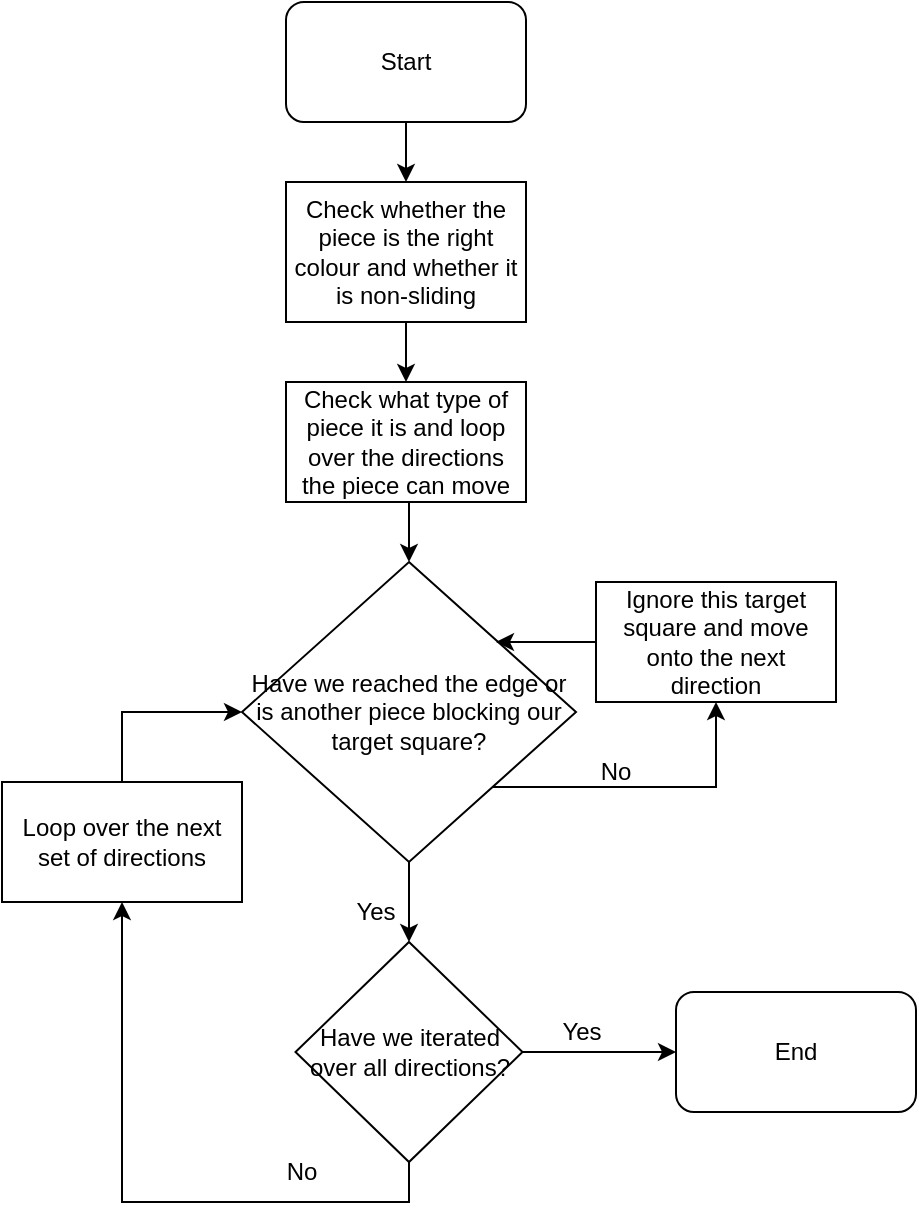 <mxfile version="24.6.4" type="device">
  <diagram name="Page-1" id="N7CSGkip9kO2j4hPsalU">
    <mxGraphModel dx="1434" dy="776" grid="1" gridSize="10" guides="1" tooltips="1" connect="1" arrows="1" fold="1" page="1" pageScale="1" pageWidth="850" pageHeight="1100" math="0" shadow="0">
      <root>
        <mxCell id="0" />
        <mxCell id="1" parent="0" />
        <mxCell id="NI_6YuVFdutAxwEcf5af-3" style="edgeStyle=orthogonalEdgeStyle;rounded=0;orthogonalLoop=1;jettySize=auto;html=1;exitX=0.5;exitY=1;exitDx=0;exitDy=0;entryX=0.5;entryY=0;entryDx=0;entryDy=0;" parent="1" source="NI_6YuVFdutAxwEcf5af-1" target="NI_6YuVFdutAxwEcf5af-2" edge="1">
          <mxGeometry relative="1" as="geometry" />
        </mxCell>
        <mxCell id="NI_6YuVFdutAxwEcf5af-1" value="Start" style="rounded=1;whiteSpace=wrap;html=1;" parent="1" vertex="1">
          <mxGeometry x="365" y="20" width="120" height="60" as="geometry" />
        </mxCell>
        <mxCell id="NI_6YuVFdutAxwEcf5af-6" style="edgeStyle=orthogonalEdgeStyle;rounded=0;orthogonalLoop=1;jettySize=auto;html=1;exitX=0.5;exitY=1;exitDx=0;exitDy=0;entryX=0.5;entryY=0;entryDx=0;entryDy=0;" parent="1" source="NI_6YuVFdutAxwEcf5af-2" target="NI_6YuVFdutAxwEcf5af-4" edge="1">
          <mxGeometry relative="1" as="geometry" />
        </mxCell>
        <mxCell id="NI_6YuVFdutAxwEcf5af-2" value="Check whether the piece is the right colour and whether it is non-sliding" style="rounded=0;whiteSpace=wrap;html=1;" parent="1" vertex="1">
          <mxGeometry x="365" y="110" width="120" height="70" as="geometry" />
        </mxCell>
        <mxCell id="NI_6YuVFdutAxwEcf5af-7" style="edgeStyle=orthogonalEdgeStyle;rounded=0;orthogonalLoop=1;jettySize=auto;html=1;exitX=0.5;exitY=1;exitDx=0;exitDy=0;entryX=0.5;entryY=0;entryDx=0;entryDy=0;" parent="1" source="NI_6YuVFdutAxwEcf5af-4" target="NI_6YuVFdutAxwEcf5af-5" edge="1">
          <mxGeometry relative="1" as="geometry" />
        </mxCell>
        <mxCell id="NI_6YuVFdutAxwEcf5af-4" value="Check what type of piece it is and loop over the directions the piece can move" style="rounded=0;whiteSpace=wrap;html=1;" parent="1" vertex="1">
          <mxGeometry x="365" y="210" width="120" height="60" as="geometry" />
        </mxCell>
        <mxCell id="NI_6YuVFdutAxwEcf5af-24" style="edgeStyle=orthogonalEdgeStyle;rounded=0;orthogonalLoop=1;jettySize=auto;html=1;exitX=0.5;exitY=1;exitDx=0;exitDy=0;entryX=0.5;entryY=0;entryDx=0;entryDy=0;" parent="1" source="NI_6YuVFdutAxwEcf5af-5" target="NI_6YuVFdutAxwEcf5af-23" edge="1">
          <mxGeometry relative="1" as="geometry" />
        </mxCell>
        <mxCell id="NI_6YuVFdutAxwEcf5af-37" style="edgeStyle=orthogonalEdgeStyle;rounded=0;orthogonalLoop=1;jettySize=auto;html=1;exitX=1;exitY=1;exitDx=0;exitDy=0;entryX=0.5;entryY=1;entryDx=0;entryDy=0;" parent="1" source="NI_6YuVFdutAxwEcf5af-5" target="NI_6YuVFdutAxwEcf5af-20" edge="1">
          <mxGeometry relative="1" as="geometry" />
        </mxCell>
        <mxCell id="NI_6YuVFdutAxwEcf5af-5" value="Have we reached the edge or is another piece blocking our target square?" style="rhombus;whiteSpace=wrap;html=1;" parent="1" vertex="1">
          <mxGeometry x="343" y="300" width="167" height="150" as="geometry" />
        </mxCell>
        <mxCell id="NI_6YuVFdutAxwEcf5af-16" value="Yes" style="text;html=1;align=center;verticalAlign=middle;whiteSpace=wrap;rounded=0;" parent="1" vertex="1">
          <mxGeometry x="380" y="460" width="60" height="30" as="geometry" />
        </mxCell>
        <mxCell id="NI_6YuVFdutAxwEcf5af-17" value="No" style="text;html=1;align=center;verticalAlign=middle;whiteSpace=wrap;rounded=0;" parent="1" vertex="1">
          <mxGeometry x="500" y="390" width="60" height="30" as="geometry" />
        </mxCell>
        <mxCell id="NI_6YuVFdutAxwEcf5af-20" value="Ignore this target square and move onto the next direction" style="rounded=0;whiteSpace=wrap;html=1;" parent="1" vertex="1">
          <mxGeometry x="520" y="310" width="120" height="60" as="geometry" />
        </mxCell>
        <mxCell id="NI_6YuVFdutAxwEcf5af-28" style="edgeStyle=orthogonalEdgeStyle;rounded=0;orthogonalLoop=1;jettySize=auto;html=1;exitX=1;exitY=0.5;exitDx=0;exitDy=0;entryX=0;entryY=0.5;entryDx=0;entryDy=0;" parent="1" source="NI_6YuVFdutAxwEcf5af-23" target="NI_6YuVFdutAxwEcf5af-27" edge="1">
          <mxGeometry relative="1" as="geometry" />
        </mxCell>
        <mxCell id="NI_6YuVFdutAxwEcf5af-31" style="edgeStyle=orthogonalEdgeStyle;rounded=0;orthogonalLoop=1;jettySize=auto;html=1;exitX=0.5;exitY=1;exitDx=0;exitDy=0;" parent="1" source="NI_6YuVFdutAxwEcf5af-23" target="NI_6YuVFdutAxwEcf5af-32" edge="1">
          <mxGeometry relative="1" as="geometry">
            <mxPoint x="200" y="470" as="targetPoint" />
          </mxGeometry>
        </mxCell>
        <mxCell id="NI_6YuVFdutAxwEcf5af-23" value="Have we iterated over all directions?" style="rhombus;whiteSpace=wrap;html=1;" parent="1" vertex="1">
          <mxGeometry x="369.75" y="490" width="113.5" height="110" as="geometry" />
        </mxCell>
        <mxCell id="NI_6YuVFdutAxwEcf5af-25" value="Yes" style="text;html=1;align=center;verticalAlign=middle;whiteSpace=wrap;rounded=0;" parent="1" vertex="1">
          <mxGeometry x="483.25" y="520" width="60" height="30" as="geometry" />
        </mxCell>
        <mxCell id="NI_6YuVFdutAxwEcf5af-27" value="End" style="rounded=1;whiteSpace=wrap;html=1;" parent="1" vertex="1">
          <mxGeometry x="560" y="515" width="120" height="60" as="geometry" />
        </mxCell>
        <mxCell id="NI_6YuVFdutAxwEcf5af-30" value="No" style="text;html=1;align=center;verticalAlign=middle;whiteSpace=wrap;rounded=0;" parent="1" vertex="1">
          <mxGeometry x="343" y="590" width="60" height="30" as="geometry" />
        </mxCell>
        <mxCell id="NI_6YuVFdutAxwEcf5af-36" style="edgeStyle=orthogonalEdgeStyle;rounded=0;orthogonalLoop=1;jettySize=auto;html=1;exitX=0.5;exitY=0;exitDx=0;exitDy=0;entryX=0;entryY=0.5;entryDx=0;entryDy=0;" parent="1" source="NI_6YuVFdutAxwEcf5af-32" target="NI_6YuVFdutAxwEcf5af-5" edge="1">
          <mxGeometry relative="1" as="geometry" />
        </mxCell>
        <mxCell id="NI_6YuVFdutAxwEcf5af-32" value="Loop over the next set of directions" style="rounded=0;whiteSpace=wrap;html=1;" parent="1" vertex="1">
          <mxGeometry x="223" y="410" width="120" height="60" as="geometry" />
        </mxCell>
        <mxCell id="NI_6YuVFdutAxwEcf5af-38" style="edgeStyle=orthogonalEdgeStyle;rounded=0;orthogonalLoop=1;jettySize=auto;html=1;exitX=0;exitY=0.5;exitDx=0;exitDy=0;" parent="1" source="NI_6YuVFdutAxwEcf5af-20" edge="1">
          <mxGeometry relative="1" as="geometry">
            <mxPoint x="470" y="340" as="targetPoint" />
          </mxGeometry>
        </mxCell>
      </root>
    </mxGraphModel>
  </diagram>
</mxfile>
